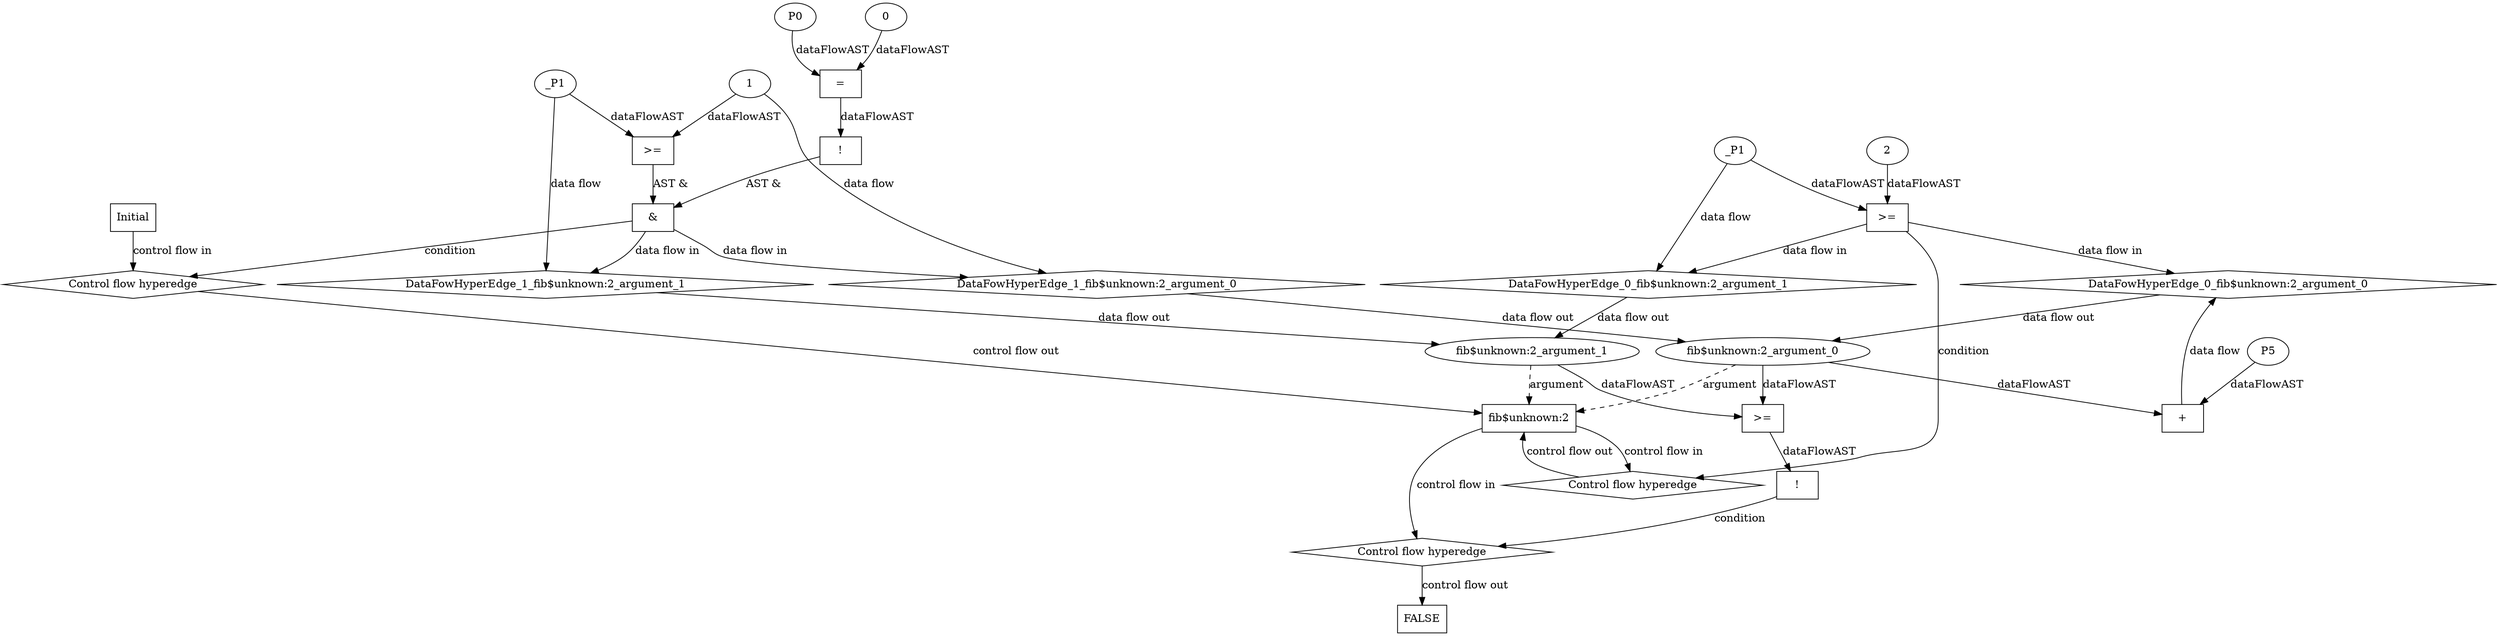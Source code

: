 digraph dag {
"fib$unknown:2" [label="fib$unknown:2" nodeName="fib$unknown:2" class=cfn  shape="rect"];
FALSE [label="FALSE" nodeName=FALSE class=cfn  shape="rect"];
Initial [label="Initial" nodeName=Initial class=cfn  shape="rect"];
ControlFowHyperEdge_0 [label="Control flow hyperedge" nodeName=ControlFowHyperEdge_0 class=controlFlowHyperEdge shape="diamond"];
"fib$unknown:2" -> ControlFowHyperEdge_0 [label="control flow in"]
ControlFowHyperEdge_0 -> "fib$unknown:2" [label="control flow out"]
ControlFowHyperEdge_1 [label="Control flow hyperedge" nodeName=ControlFowHyperEdge_1 class=controlFlowHyperEdge shape="diamond"];
"Initial" -> ControlFowHyperEdge_1 [label="control flow in"]
ControlFowHyperEdge_1 -> "fib$unknown:2" [label="control flow out"]
ControlFowHyperEdge_2 [label="Control flow hyperedge" nodeName=ControlFowHyperEdge_2 class=controlFlowHyperEdge shape="diamond"];
"fib$unknown:2" -> ControlFowHyperEdge_2 [label="control flow in"]
ControlFowHyperEdge_2 -> "FALSE" [label="control flow out"]
"fib$unknown:2_argument_0" [label="fib$unknown:2_argument_0" nodeName=argument0 class=argument  head="fib$unknown:2" shape="oval"];
"fib$unknown:2_argument_0" -> "fib$unknown:2"[label="argument" style="dashed"]
"fib$unknown:2_argument_1" [label="fib$unknown:2_argument_1" nodeName=argument1 class=argument  head="fib$unknown:2" shape="oval"];
"fib$unknown:2_argument_1" -> "fib$unknown:2"[label="argument" style="dashed"]

"xxxfib$unknown:2___fib$unknown:2_0xxxguard_0_node_0" [label=">=" nodeName="xxxfib$unknown:2___fib$unknown:2_0xxxguard_0_node_0" class=Operator  shape="rect"];
"xxxfib$unknown:2___fib$unknown:2_0xxxguard_0_node_2" [label="2" nodeName="xxxfib$unknown:2___fib$unknown:2_0xxxguard_0_node_2" class=Literal ];
"xxxfib$unknown:2___fib$unknown:2_0xxxdataFlow1_node_0" -> "xxxfib$unknown:2___fib$unknown:2_0xxxguard_0_node_0"[label="dataFlowAST"]
"xxxfib$unknown:2___fib$unknown:2_0xxxguard_0_node_2" -> "xxxfib$unknown:2___fib$unknown:2_0xxxguard_0_node_0"[label="dataFlowAST"]

"xxxfib$unknown:2___fib$unknown:2_0xxxguard_0_node_0" -> "ControlFowHyperEdge_0" [label="condition"];
"xxxfib$unknown:2___fib$unknown:2_0xxxdataFlow_0_node_0" [label="+" nodeName="xxxfib$unknown:2___fib$unknown:2_0xxxdataFlow_0_node_0" class= Operator shape="rect"];
"xxxfib$unknown:2___fib$unknown:2_0xxxdataFlow_0_node_1" [label="P5" nodeName="xxxfib$unknown:2___fib$unknown:2_0xxxdataFlow_0_node_1" class=Constant ];
"xxxfib$unknown:2___fib$unknown:2_0xxxdataFlow_0_node_1" -> "xxxfib$unknown:2___fib$unknown:2_0xxxdataFlow_0_node_0"[label="dataFlowAST"]
"fib$unknown:2_argument_0" -> "xxxfib$unknown:2___fib$unknown:2_0xxxdataFlow_0_node_0"[label="dataFlowAST"]

"xxxfib$unknown:2___fib$unknown:2_0xxxdataFlow_0_node_0" -> "DataFowHyperEdge_0_fib$unknown:2_argument_0" [label="data flow"];
"xxxfib$unknown:2___fib$unknown:2_0xxxdataFlow1_node_0" [label="_P1" nodeName="xxxfib$unknown:2___fib$unknown:2_0xxxdataFlow1_node_0" class=Constant ];

"xxxfib$unknown:2___fib$unknown:2_0xxxdataFlow1_node_0" -> "DataFowHyperEdge_0_fib$unknown:2_argument_1" [label="data flow"];
"xxxfib$unknown:2___Initial_1xxx_and" [label="&" nodeName="xxxfib$unknown:2___Initial_1xxx_and" class=Operator shape="rect"];
"xxxfib$unknown:2___Initial_1xxxguard_0_node_0" [label="!" nodeName="xxxfib$unknown:2___Initial_1xxxguard_0_node_0" class=Operator shape="rect"];
"xxxfib$unknown:2___Initial_1xxxguard_0_node_1" [label="=" nodeName="xxxfib$unknown:2___Initial_1xxxguard_0_node_1" class=Operator  shape="rect"];
"xxxfib$unknown:2___Initial_1xxxguard_0_node_2" [label="P0" nodeName="xxxfib$unknown:2___Initial_1xxxguard_0_node_2" class=Constant ];
"xxxfib$unknown:2___Initial_1xxxguard_0_node_3" [label="0" nodeName="xxxfib$unknown:2___Initial_1xxxguard_0_node_3" class=Literal ];
"xxxfib$unknown:2___Initial_1xxxguard_0_node_1" -> "xxxfib$unknown:2___Initial_1xxxguard_0_node_0"[label="dataFlowAST"]
"xxxfib$unknown:2___Initial_1xxxguard_0_node_2" -> "xxxfib$unknown:2___Initial_1xxxguard_0_node_1"[label="dataFlowAST"]
"xxxfib$unknown:2___Initial_1xxxguard_0_node_3" -> "xxxfib$unknown:2___Initial_1xxxguard_0_node_1"[label="dataFlowAST"]

"xxxfib$unknown:2___Initial_1xxxguard_0_node_0" -> "xxxfib$unknown:2___Initial_1xxx_and" [label="AST &"];
"xxxfib$unknown:2___Initial_1xxxguard1_node_0" [label=">=" nodeName="xxxfib$unknown:2___Initial_1xxxguard1_node_0" class=Operator  shape="rect"];
"xxxfib$unknown:2___Initial_1xxxdataFlow_0_node_0" -> "xxxfib$unknown:2___Initial_1xxxguard1_node_0"[label="dataFlowAST"]
"xxxfib$unknown:2___Initial_1xxxdataFlow1_node_0" -> "xxxfib$unknown:2___Initial_1xxxguard1_node_0"[label="dataFlowAST"]

"xxxfib$unknown:2___Initial_1xxxguard1_node_0" -> "xxxfib$unknown:2___Initial_1xxx_and" [label="AST &"];
"xxxfib$unknown:2___Initial_1xxx_and" -> "ControlFowHyperEdge_1" [label="condition"];
"xxxfib$unknown:2___Initial_1xxxdataFlow_0_node_0" [label="1" nodeName="xxxfib$unknown:2___Initial_1xxxdataFlow_0_node_0" class=Literal ];

"xxxfib$unknown:2___Initial_1xxxdataFlow_0_node_0" -> "DataFowHyperEdge_1_fib$unknown:2_argument_0" [label="data flow"];
"xxxfib$unknown:2___Initial_1xxxdataFlow1_node_0" [label="_P1" nodeName="xxxfib$unknown:2___Initial_1xxxdataFlow1_node_0" class=Constant ];

"xxxfib$unknown:2___Initial_1xxxdataFlow1_node_0" -> "DataFowHyperEdge_1_fib$unknown:2_argument_1" [label="data flow"];
"xxxFALSE___fib$unknown:2_2xxxguard_0_node_0" [label="!" nodeName="xxxFALSE___fib$unknown:2_2xxxguard_0_node_0" class=Operator shape="rect"];
"xxxFALSE___fib$unknown:2_2xxxguard_0_node_1" [label=">=" nodeName="xxxFALSE___fib$unknown:2_2xxxguard_0_node_1" class=Operator  shape="rect"];
"xxxFALSE___fib$unknown:2_2xxxguard_0_node_1" -> "xxxFALSE___fib$unknown:2_2xxxguard_0_node_0"[label="dataFlowAST"]
"fib$unknown:2_argument_0" -> "xxxFALSE___fib$unknown:2_2xxxguard_0_node_1"[label="dataFlowAST"]
"fib$unknown:2_argument_1" -> "xxxFALSE___fib$unknown:2_2xxxguard_0_node_1"[label="dataFlowAST"]

"xxxFALSE___fib$unknown:2_2xxxguard_0_node_0" -> "ControlFowHyperEdge_2" [label="condition"];
"DataFowHyperEdge_0_fib$unknown:2_argument_0" [label="DataFowHyperEdge_0_fib$unknown:2_argument_0" nodeName="DataFowHyperEdge_0_fib$unknown:2_argument_0" class=DataFlowHyperedge shape="diamond"];
"DataFowHyperEdge_0_fib$unknown:2_argument_0" -> "fib$unknown:2_argument_0"[label="data flow out"]
"xxxfib$unknown:2___fib$unknown:2_0xxxguard_0_node_0" -> "DataFowHyperEdge_0_fib$unknown:2_argument_0"[label="data flow in"]
"DataFowHyperEdge_0_fib$unknown:2_argument_1" [label="DataFowHyperEdge_0_fib$unknown:2_argument_1" nodeName="DataFowHyperEdge_0_fib$unknown:2_argument_1" class=DataFlowHyperedge shape="diamond"];
"DataFowHyperEdge_0_fib$unknown:2_argument_1" -> "fib$unknown:2_argument_1"[label="data flow out"]
"xxxfib$unknown:2___fib$unknown:2_0xxxguard_0_node_0" -> "DataFowHyperEdge_0_fib$unknown:2_argument_1"[label="data flow in"]
"DataFowHyperEdge_1_fib$unknown:2_argument_0" [label="DataFowHyperEdge_1_fib$unknown:2_argument_0" nodeName="DataFowHyperEdge_1_fib$unknown:2_argument_0" class=DataFlowHyperedge shape="diamond"];
"DataFowHyperEdge_1_fib$unknown:2_argument_0" -> "fib$unknown:2_argument_0"[label="data flow out"]
"xxxfib$unknown:2___Initial_1xxx_and" -> "DataFowHyperEdge_1_fib$unknown:2_argument_0"[label="data flow in"]
"DataFowHyperEdge_1_fib$unknown:2_argument_1" [label="DataFowHyperEdge_1_fib$unknown:2_argument_1" nodeName="DataFowHyperEdge_1_fib$unknown:2_argument_1" class=DataFlowHyperedge shape="diamond"];
"DataFowHyperEdge_1_fib$unknown:2_argument_1" -> "fib$unknown:2_argument_1"[label="data flow out"]
"xxxfib$unknown:2___Initial_1xxx_and" -> "DataFowHyperEdge_1_fib$unknown:2_argument_1"[label="data flow in"]




}
